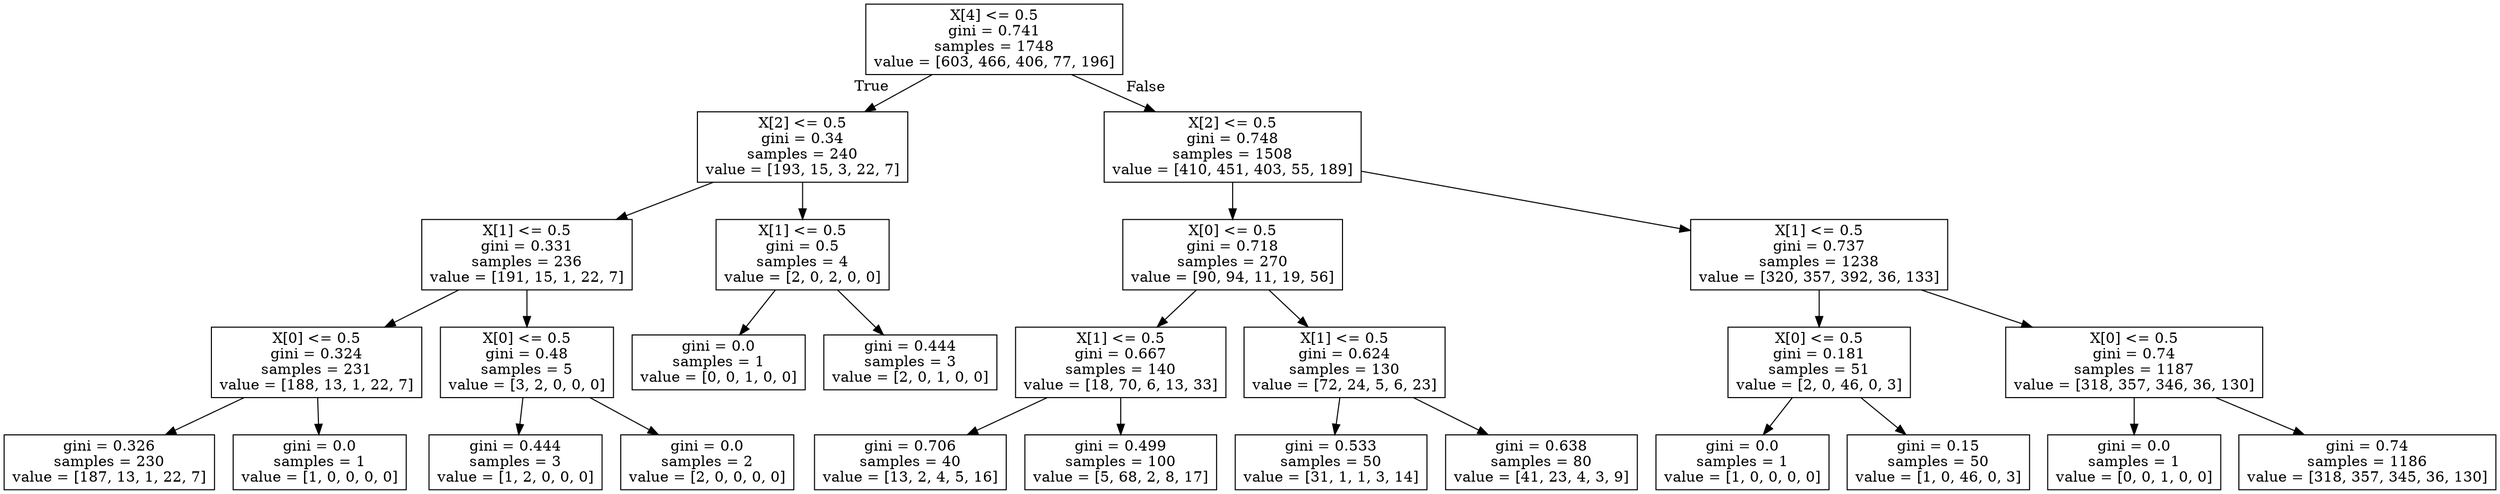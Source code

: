 digraph Tree {
node [shape=box] ;
0 [label="X[4] <= 0.5\ngini = 0.741\nsamples = 1748\nvalue = [603, 466, 406, 77, 196]"] ;
1 [label="X[2] <= 0.5\ngini = 0.34\nsamples = 240\nvalue = [193, 15, 3, 22, 7]"] ;
0 -> 1 [labeldistance=2.5, labelangle=45, headlabel="True"] ;
2 [label="X[1] <= 0.5\ngini = 0.331\nsamples = 236\nvalue = [191, 15, 1, 22, 7]"] ;
1 -> 2 ;
3 [label="X[0] <= 0.5\ngini = 0.324\nsamples = 231\nvalue = [188, 13, 1, 22, 7]"] ;
2 -> 3 ;
4 [label="gini = 0.326\nsamples = 230\nvalue = [187, 13, 1, 22, 7]"] ;
3 -> 4 ;
5 [label="gini = 0.0\nsamples = 1\nvalue = [1, 0, 0, 0, 0]"] ;
3 -> 5 ;
6 [label="X[0] <= 0.5\ngini = 0.48\nsamples = 5\nvalue = [3, 2, 0, 0, 0]"] ;
2 -> 6 ;
7 [label="gini = 0.444\nsamples = 3\nvalue = [1, 2, 0, 0, 0]"] ;
6 -> 7 ;
8 [label="gini = 0.0\nsamples = 2\nvalue = [2, 0, 0, 0, 0]"] ;
6 -> 8 ;
9 [label="X[1] <= 0.5\ngini = 0.5\nsamples = 4\nvalue = [2, 0, 2, 0, 0]"] ;
1 -> 9 ;
10 [label="gini = 0.0\nsamples = 1\nvalue = [0, 0, 1, 0, 0]"] ;
9 -> 10 ;
11 [label="gini = 0.444\nsamples = 3\nvalue = [2, 0, 1, 0, 0]"] ;
9 -> 11 ;
12 [label="X[2] <= 0.5\ngini = 0.748\nsamples = 1508\nvalue = [410, 451, 403, 55, 189]"] ;
0 -> 12 [labeldistance=2.5, labelangle=-45, headlabel="False"] ;
13 [label="X[0] <= 0.5\ngini = 0.718\nsamples = 270\nvalue = [90, 94, 11, 19, 56]"] ;
12 -> 13 ;
14 [label="X[1] <= 0.5\ngini = 0.667\nsamples = 140\nvalue = [18, 70, 6, 13, 33]"] ;
13 -> 14 ;
15 [label="gini = 0.706\nsamples = 40\nvalue = [13, 2, 4, 5, 16]"] ;
14 -> 15 ;
16 [label="gini = 0.499\nsamples = 100\nvalue = [5, 68, 2, 8, 17]"] ;
14 -> 16 ;
17 [label="X[1] <= 0.5\ngini = 0.624\nsamples = 130\nvalue = [72, 24, 5, 6, 23]"] ;
13 -> 17 ;
18 [label="gini = 0.533\nsamples = 50\nvalue = [31, 1, 1, 3, 14]"] ;
17 -> 18 ;
19 [label="gini = 0.638\nsamples = 80\nvalue = [41, 23, 4, 3, 9]"] ;
17 -> 19 ;
20 [label="X[1] <= 0.5\ngini = 0.737\nsamples = 1238\nvalue = [320, 357, 392, 36, 133]"] ;
12 -> 20 ;
21 [label="X[0] <= 0.5\ngini = 0.181\nsamples = 51\nvalue = [2, 0, 46, 0, 3]"] ;
20 -> 21 ;
22 [label="gini = 0.0\nsamples = 1\nvalue = [1, 0, 0, 0, 0]"] ;
21 -> 22 ;
23 [label="gini = 0.15\nsamples = 50\nvalue = [1, 0, 46, 0, 3]"] ;
21 -> 23 ;
24 [label="X[0] <= 0.5\ngini = 0.74\nsamples = 1187\nvalue = [318, 357, 346, 36, 130]"] ;
20 -> 24 ;
25 [label="gini = 0.0\nsamples = 1\nvalue = [0, 0, 1, 0, 0]"] ;
24 -> 25 ;
26 [label="gini = 0.74\nsamples = 1186\nvalue = [318, 357, 345, 36, 130]"] ;
24 -> 26 ;
}